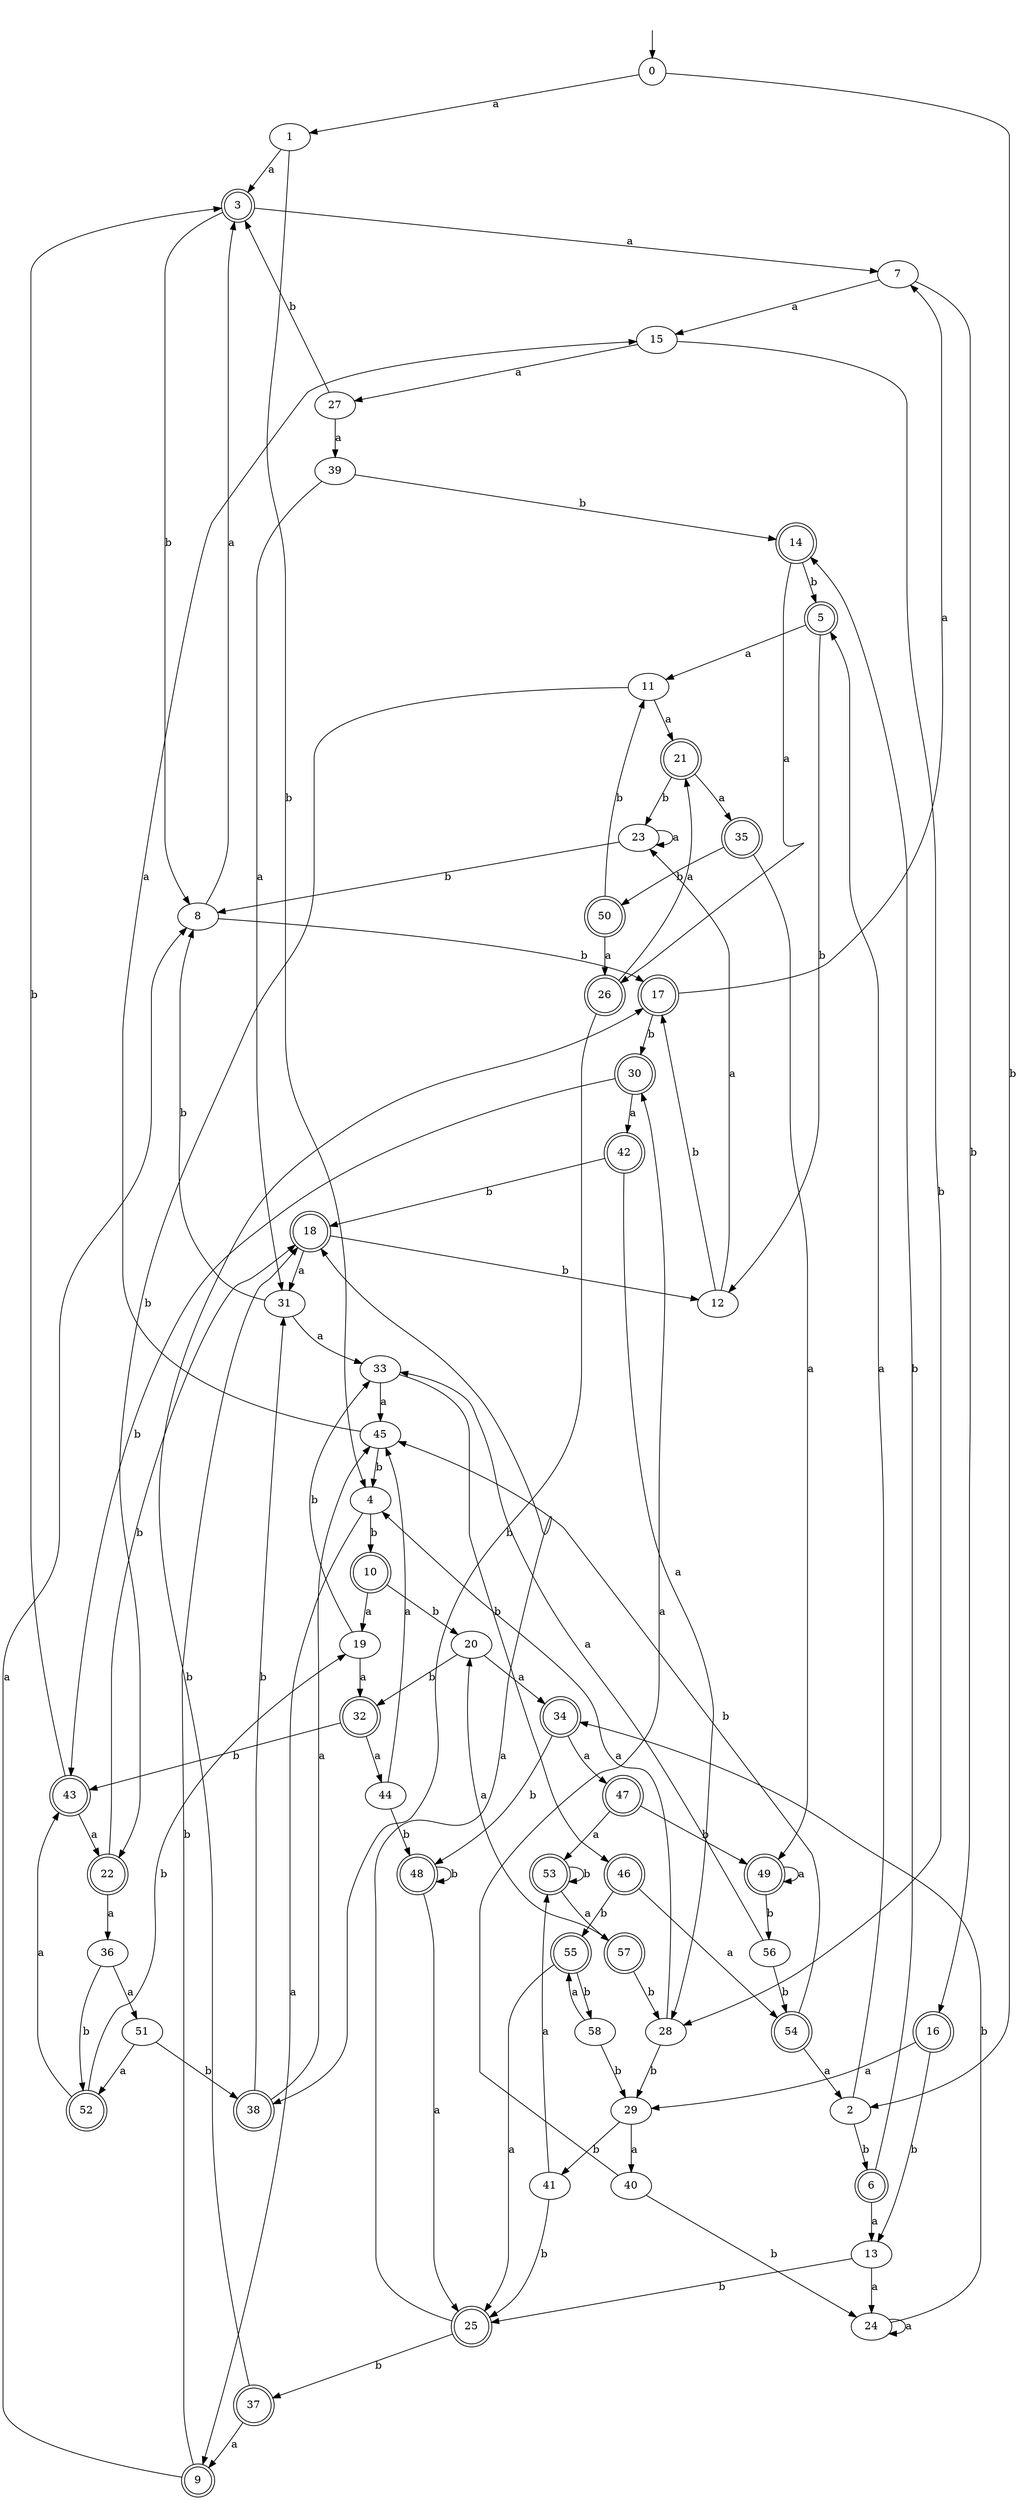 digraph RandomDFA {
  __start0 [label="", shape=none];
  __start0 -> 0 [label=""];
  0 [shape=circle]
  0 -> 1 [label="a"]
  0 -> 2 [label="b"]
  1
  1 -> 3 [label="a"]
  1 -> 4 [label="b"]
  2
  2 -> 5 [label="a"]
  2 -> 6 [label="b"]
  3 [shape=doublecircle]
  3 -> 7 [label="a"]
  3 -> 8 [label="b"]
  4
  4 -> 9 [label="a"]
  4 -> 10 [label="b"]
  5 [shape=doublecircle]
  5 -> 11 [label="a"]
  5 -> 12 [label="b"]
  6 [shape=doublecircle]
  6 -> 13 [label="a"]
  6 -> 14 [label="b"]
  7
  7 -> 15 [label="a"]
  7 -> 16 [label="b"]
  8
  8 -> 3 [label="a"]
  8 -> 17 [label="b"]
  9 [shape=doublecircle]
  9 -> 8 [label="a"]
  9 -> 18 [label="b"]
  10 [shape=doublecircle]
  10 -> 19 [label="a"]
  10 -> 20 [label="b"]
  11
  11 -> 21 [label="a"]
  11 -> 22 [label="b"]
  12
  12 -> 23 [label="a"]
  12 -> 17 [label="b"]
  13
  13 -> 24 [label="a"]
  13 -> 25 [label="b"]
  14 [shape=doublecircle]
  14 -> 26 [label="a"]
  14 -> 5 [label="b"]
  15
  15 -> 27 [label="a"]
  15 -> 28 [label="b"]
  16 [shape=doublecircle]
  16 -> 29 [label="a"]
  16 -> 13 [label="b"]
  17 [shape=doublecircle]
  17 -> 7 [label="a"]
  17 -> 30 [label="b"]
  18 [shape=doublecircle]
  18 -> 31 [label="a"]
  18 -> 12 [label="b"]
  19
  19 -> 32 [label="a"]
  19 -> 33 [label="b"]
  20
  20 -> 34 [label="a"]
  20 -> 32 [label="b"]
  21 [shape=doublecircle]
  21 -> 35 [label="a"]
  21 -> 23 [label="b"]
  22 [shape=doublecircle]
  22 -> 36 [label="a"]
  22 -> 18 [label="b"]
  23
  23 -> 23 [label="a"]
  23 -> 8 [label="b"]
  24
  24 -> 24 [label="a"]
  24 -> 34 [label="b"]
  25 [shape=doublecircle]
  25 -> 18 [label="a"]
  25 -> 37 [label="b"]
  26 [shape=doublecircle]
  26 -> 21 [label="a"]
  26 -> 38 [label="b"]
  27
  27 -> 39 [label="a"]
  27 -> 3 [label="b"]
  28
  28 -> 4 [label="a"]
  28 -> 29 [label="b"]
  29
  29 -> 40 [label="a"]
  29 -> 41 [label="b"]
  30 [shape=doublecircle]
  30 -> 42 [label="a"]
  30 -> 43 [label="b"]
  31
  31 -> 33 [label="a"]
  31 -> 8 [label="b"]
  32 [shape=doublecircle]
  32 -> 44 [label="a"]
  32 -> 43 [label="b"]
  33
  33 -> 45 [label="a"]
  33 -> 46 [label="b"]
  34 [shape=doublecircle]
  34 -> 47 [label="a"]
  34 -> 48 [label="b"]
  35 [shape=doublecircle]
  35 -> 49 [label="a"]
  35 -> 50 [label="b"]
  36
  36 -> 51 [label="a"]
  36 -> 52 [label="b"]
  37 [shape=doublecircle]
  37 -> 9 [label="a"]
  37 -> 17 [label="b"]
  38 [shape=doublecircle]
  38 -> 45 [label="a"]
  38 -> 31 [label="b"]
  39
  39 -> 31 [label="a"]
  39 -> 14 [label="b"]
  40
  40 -> 30 [label="a"]
  40 -> 24 [label="b"]
  41
  41 -> 53 [label="a"]
  41 -> 25 [label="b"]
  42 [shape=doublecircle]
  42 -> 28 [label="a"]
  42 -> 18 [label="b"]
  43 [shape=doublecircle]
  43 -> 22 [label="a"]
  43 -> 3 [label="b"]
  44
  44 -> 45 [label="a"]
  44 -> 48 [label="b"]
  45
  45 -> 15 [label="a"]
  45 -> 4 [label="b"]
  46 [shape=doublecircle]
  46 -> 54 [label="a"]
  46 -> 55 [label="b"]
  47 [shape=doublecircle]
  47 -> 53 [label="a"]
  47 -> 49 [label="b"]
  48 [shape=doublecircle]
  48 -> 25 [label="a"]
  48 -> 48 [label="b"]
  49 [shape=doublecircle]
  49 -> 49 [label="a"]
  49 -> 56 [label="b"]
  50 [shape=doublecircle]
  50 -> 26 [label="a"]
  50 -> 11 [label="b"]
  51
  51 -> 52 [label="a"]
  51 -> 38 [label="b"]
  52 [shape=doublecircle]
  52 -> 43 [label="a"]
  52 -> 19 [label="b"]
  53 [shape=doublecircle]
  53 -> 57 [label="a"]
  53 -> 53 [label="b"]
  54 [shape=doublecircle]
  54 -> 2 [label="a"]
  54 -> 45 [label="b"]
  55 [shape=doublecircle]
  55 -> 25 [label="a"]
  55 -> 58 [label="b"]
  56
  56 -> 33 [label="a"]
  56 -> 54 [label="b"]
  57 [shape=doublecircle]
  57 -> 20 [label="a"]
  57 -> 28 [label="b"]
  58
  58 -> 55 [label="a"]
  58 -> 29 [label="b"]
}
